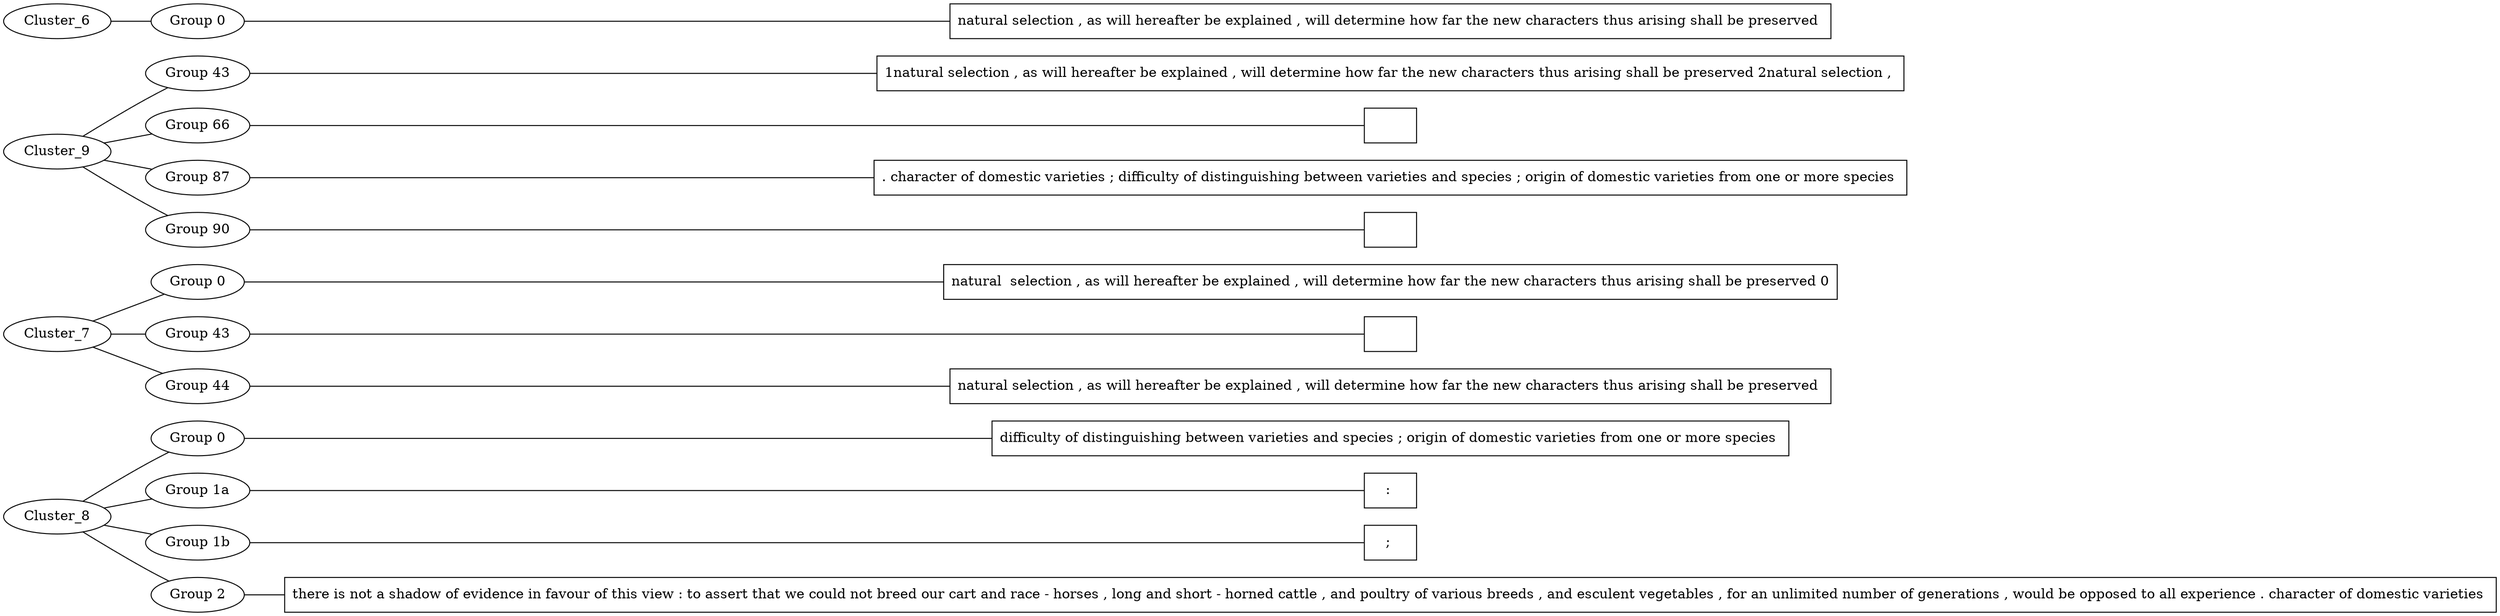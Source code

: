 graph MyGraph {
rankdir = LR
"Cluster_8_2_reading" [shape=box label="there is not a shadow of evidence in favour of this view : to assert that we could not breed our cart and race - horses , long and short - horned cattle , and poultry of various breeds , and esculent vegetables , for an unlimited number of generations , would be opposed to all experience . character of domestic varieties "]
"Cluster_8_1b_reading" [shape=box label="; "]
"Cluster_8_1a_reading" [shape=box label=": "]
"Cluster_8_0_reading" [shape=box label="difficulty of distinguishing between varieties and species ; origin of domestic varieties from one or more species "]
"Cluster_8_0" [label="Group 0"]
"Cluster_8_1a" [label="Group 1a"]
"Cluster_8_1b" [label="Group 1b"]
"Cluster_8_2" [label="Group 2"]
"Cluster_8_2" -- "Cluster_8_2_reading"
"Cluster_8_1b" -- "Cluster_8_1b_reading"
"Cluster_8_1a" -- "Cluster_8_1a_reading"
"Cluster_8_0" -- "Cluster_8_0_reading"
Cluster_8 -- "Cluster_8_2"
Cluster_8 -- "Cluster_8_1b"
Cluster_8 -- "Cluster_8_1a"
Cluster_8 -- "Cluster_8_0"
"Cluster_7_44_reading" [shape=box label="natural selection , as will hereafter be explained , will determine how far the new characters thus arising shall be preserved "]
"Cluster_7_43_reading" [shape=box label=""]
"Cluster_7_0_reading" [shape=box label="natural  selection , as will hereafter be explained , will determine how far the new characters thus arising shall be preserved 0"]
"Cluster_7_0" [label="Group 0"]
"Cluster_7_43" [label="Group 43"]
"Cluster_7_44" [label="Group 44"]
"Cluster_7_44" -- "Cluster_7_44_reading"
"Cluster_7_43" -- "Cluster_7_43_reading"
"Cluster_7_0" -- "Cluster_7_0_reading"
Cluster_7 -- "Cluster_7_44"
Cluster_7 -- "Cluster_7_43"
Cluster_7 -- "Cluster_7_0"
"Cluster_9_90_reading" [shape=box label=""]
"Cluster_9_87_reading" [shape=box label=". character of domestic varieties ; difficulty of distinguishing between varieties and species ; origin of domestic varieties from one or more species "]
"Cluster_9_66_reading" [shape=box label=""]
"Cluster_9_43_reading" [shape=box label="1natural selection , as will hereafter be explained , will determine how far the new characters thus arising shall be preserved 2natural selection , "]
"Cluster_9_43" [label="Group 43"]
"Cluster_9_66" [label="Group 66"]
"Cluster_9_87" [label="Group 87"]
"Cluster_9_90" [label="Group 90"]
"Cluster_9_90" -- "Cluster_9_90_reading"
"Cluster_9_87" -- "Cluster_9_87_reading"
"Cluster_9_66" -- "Cluster_9_66_reading"
"Cluster_9_43" -- "Cluster_9_43_reading"
Cluster_9 -- "Cluster_9_90"
Cluster_9 -- "Cluster_9_87"
Cluster_9 -- "Cluster_9_66"
Cluster_9 -- "Cluster_9_43"
"Cluster_6_0_reading" [shape=box label="natural selection , as will hereafter be explained , will determine how far the new characters thus arising shall be preserved "]
"Cluster_6_0" [label="Group 0"]
"Cluster_6_0" -- "Cluster_6_0_reading"
Cluster_6 -- "Cluster_6_0"
}